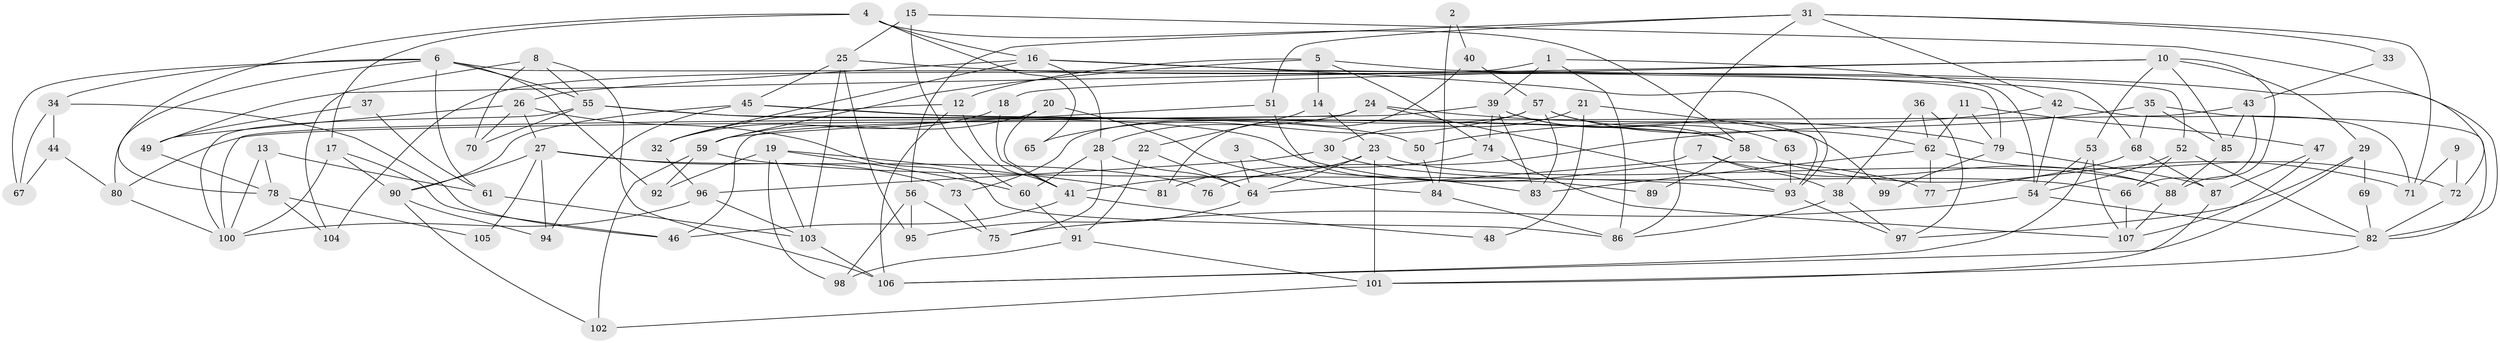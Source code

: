 // Generated by graph-tools (version 1.1) at 2025/26/03/09/25 03:26:15]
// undirected, 107 vertices, 214 edges
graph export_dot {
graph [start="1"]
  node [color=gray90,style=filled];
  1;
  2;
  3;
  4;
  5;
  6;
  7;
  8;
  9;
  10;
  11;
  12;
  13;
  14;
  15;
  16;
  17;
  18;
  19;
  20;
  21;
  22;
  23;
  24;
  25;
  26;
  27;
  28;
  29;
  30;
  31;
  32;
  33;
  34;
  35;
  36;
  37;
  38;
  39;
  40;
  41;
  42;
  43;
  44;
  45;
  46;
  47;
  48;
  49;
  50;
  51;
  52;
  53;
  54;
  55;
  56;
  57;
  58;
  59;
  60;
  61;
  62;
  63;
  64;
  65;
  66;
  67;
  68;
  69;
  70;
  71;
  72;
  73;
  74;
  75;
  76;
  77;
  78;
  79;
  80;
  81;
  82;
  83;
  84;
  85;
  86;
  87;
  88;
  89;
  90;
  91;
  92;
  93;
  94;
  95;
  96;
  97;
  98;
  99;
  100;
  101;
  102;
  103;
  104;
  105;
  106;
  107;
  1 -- 54;
  1 -- 86;
  1 -- 39;
  1 -- 104;
  2 -- 84;
  2 -- 40;
  3 -- 83;
  3 -- 64;
  4 -- 58;
  4 -- 16;
  4 -- 17;
  4 -- 65;
  4 -- 78;
  5 -- 74;
  5 -- 79;
  5 -- 12;
  5 -- 14;
  5 -- 59;
  6 -- 92;
  6 -- 67;
  6 -- 34;
  6 -- 52;
  6 -- 55;
  6 -- 61;
  6 -- 80;
  7 -- 38;
  7 -- 88;
  7 -- 64;
  8 -- 55;
  8 -- 106;
  8 -- 70;
  8 -- 104;
  9 -- 71;
  9 -- 72;
  10 -- 85;
  10 -- 49;
  10 -- 18;
  10 -- 29;
  10 -- 53;
  10 -- 88;
  11 -- 47;
  11 -- 79;
  11 -- 62;
  12 -- 106;
  12 -- 32;
  12 -- 41;
  13 -- 78;
  13 -- 61;
  13 -- 100;
  14 -- 23;
  14 -- 22;
  15 -- 82;
  15 -- 60;
  15 -- 25;
  16 -- 28;
  16 -- 32;
  16 -- 26;
  16 -- 68;
  16 -- 93;
  17 -- 100;
  17 -- 46;
  17 -- 90;
  18 -- 41;
  18 -- 32;
  19 -- 98;
  19 -- 103;
  19 -- 60;
  19 -- 81;
  19 -- 92;
  20 -- 41;
  20 -- 59;
  20 -- 84;
  21 -- 93;
  21 -- 30;
  21 -- 48;
  22 -- 64;
  22 -- 91;
  23 -- 64;
  23 -- 41;
  23 -- 88;
  23 -- 101;
  24 -- 100;
  24 -- 28;
  24 -- 79;
  24 -- 93;
  25 -- 45;
  25 -- 72;
  25 -- 95;
  25 -- 103;
  26 -- 70;
  26 -- 27;
  26 -- 49;
  26 -- 86;
  27 -- 90;
  27 -- 73;
  27 -- 76;
  27 -- 94;
  27 -- 105;
  28 -- 60;
  28 -- 75;
  28 -- 64;
  29 -- 106;
  29 -- 69;
  29 -- 97;
  30 -- 66;
  30 -- 96;
  31 -- 86;
  31 -- 42;
  31 -- 33;
  31 -- 51;
  31 -- 56;
  31 -- 71;
  32 -- 96;
  33 -- 43;
  34 -- 46;
  34 -- 44;
  34 -- 67;
  35 -- 85;
  35 -- 82;
  35 -- 68;
  35 -- 76;
  36 -- 97;
  36 -- 62;
  36 -- 38;
  37 -- 49;
  37 -- 61;
  38 -- 97;
  38 -- 86;
  39 -- 58;
  39 -- 46;
  39 -- 63;
  39 -- 74;
  39 -- 83;
  40 -- 81;
  40 -- 57;
  41 -- 46;
  41 -- 48;
  42 -- 50;
  42 -- 71;
  42 -- 54;
  43 -- 66;
  43 -- 80;
  43 -- 85;
  44 -- 80;
  44 -- 67;
  45 -- 94;
  45 -- 90;
  45 -- 50;
  45 -- 58;
  47 -- 107;
  47 -- 87;
  49 -- 78;
  50 -- 84;
  51 -- 59;
  51 -- 89;
  52 -- 54;
  52 -- 66;
  52 -- 82;
  53 -- 54;
  53 -- 106;
  53 -- 107;
  54 -- 82;
  54 -- 75;
  55 -- 77;
  55 -- 58;
  55 -- 70;
  55 -- 100;
  56 -- 95;
  56 -- 75;
  56 -- 98;
  57 -- 83;
  57 -- 73;
  57 -- 62;
  57 -- 65;
  57 -- 99;
  58 -- 71;
  58 -- 89;
  59 -- 93;
  59 -- 92;
  59 -- 102;
  60 -- 91;
  61 -- 103;
  62 -- 72;
  62 -- 77;
  62 -- 83;
  63 -- 93;
  64 -- 95;
  66 -- 107;
  68 -- 77;
  68 -- 87;
  69 -- 82;
  72 -- 82;
  73 -- 75;
  74 -- 107;
  74 -- 81;
  78 -- 104;
  78 -- 105;
  79 -- 87;
  79 -- 99;
  80 -- 100;
  82 -- 101;
  84 -- 86;
  85 -- 88;
  87 -- 101;
  88 -- 107;
  90 -- 102;
  90 -- 94;
  91 -- 101;
  91 -- 98;
  93 -- 97;
  96 -- 100;
  96 -- 103;
  101 -- 102;
  103 -- 106;
}

